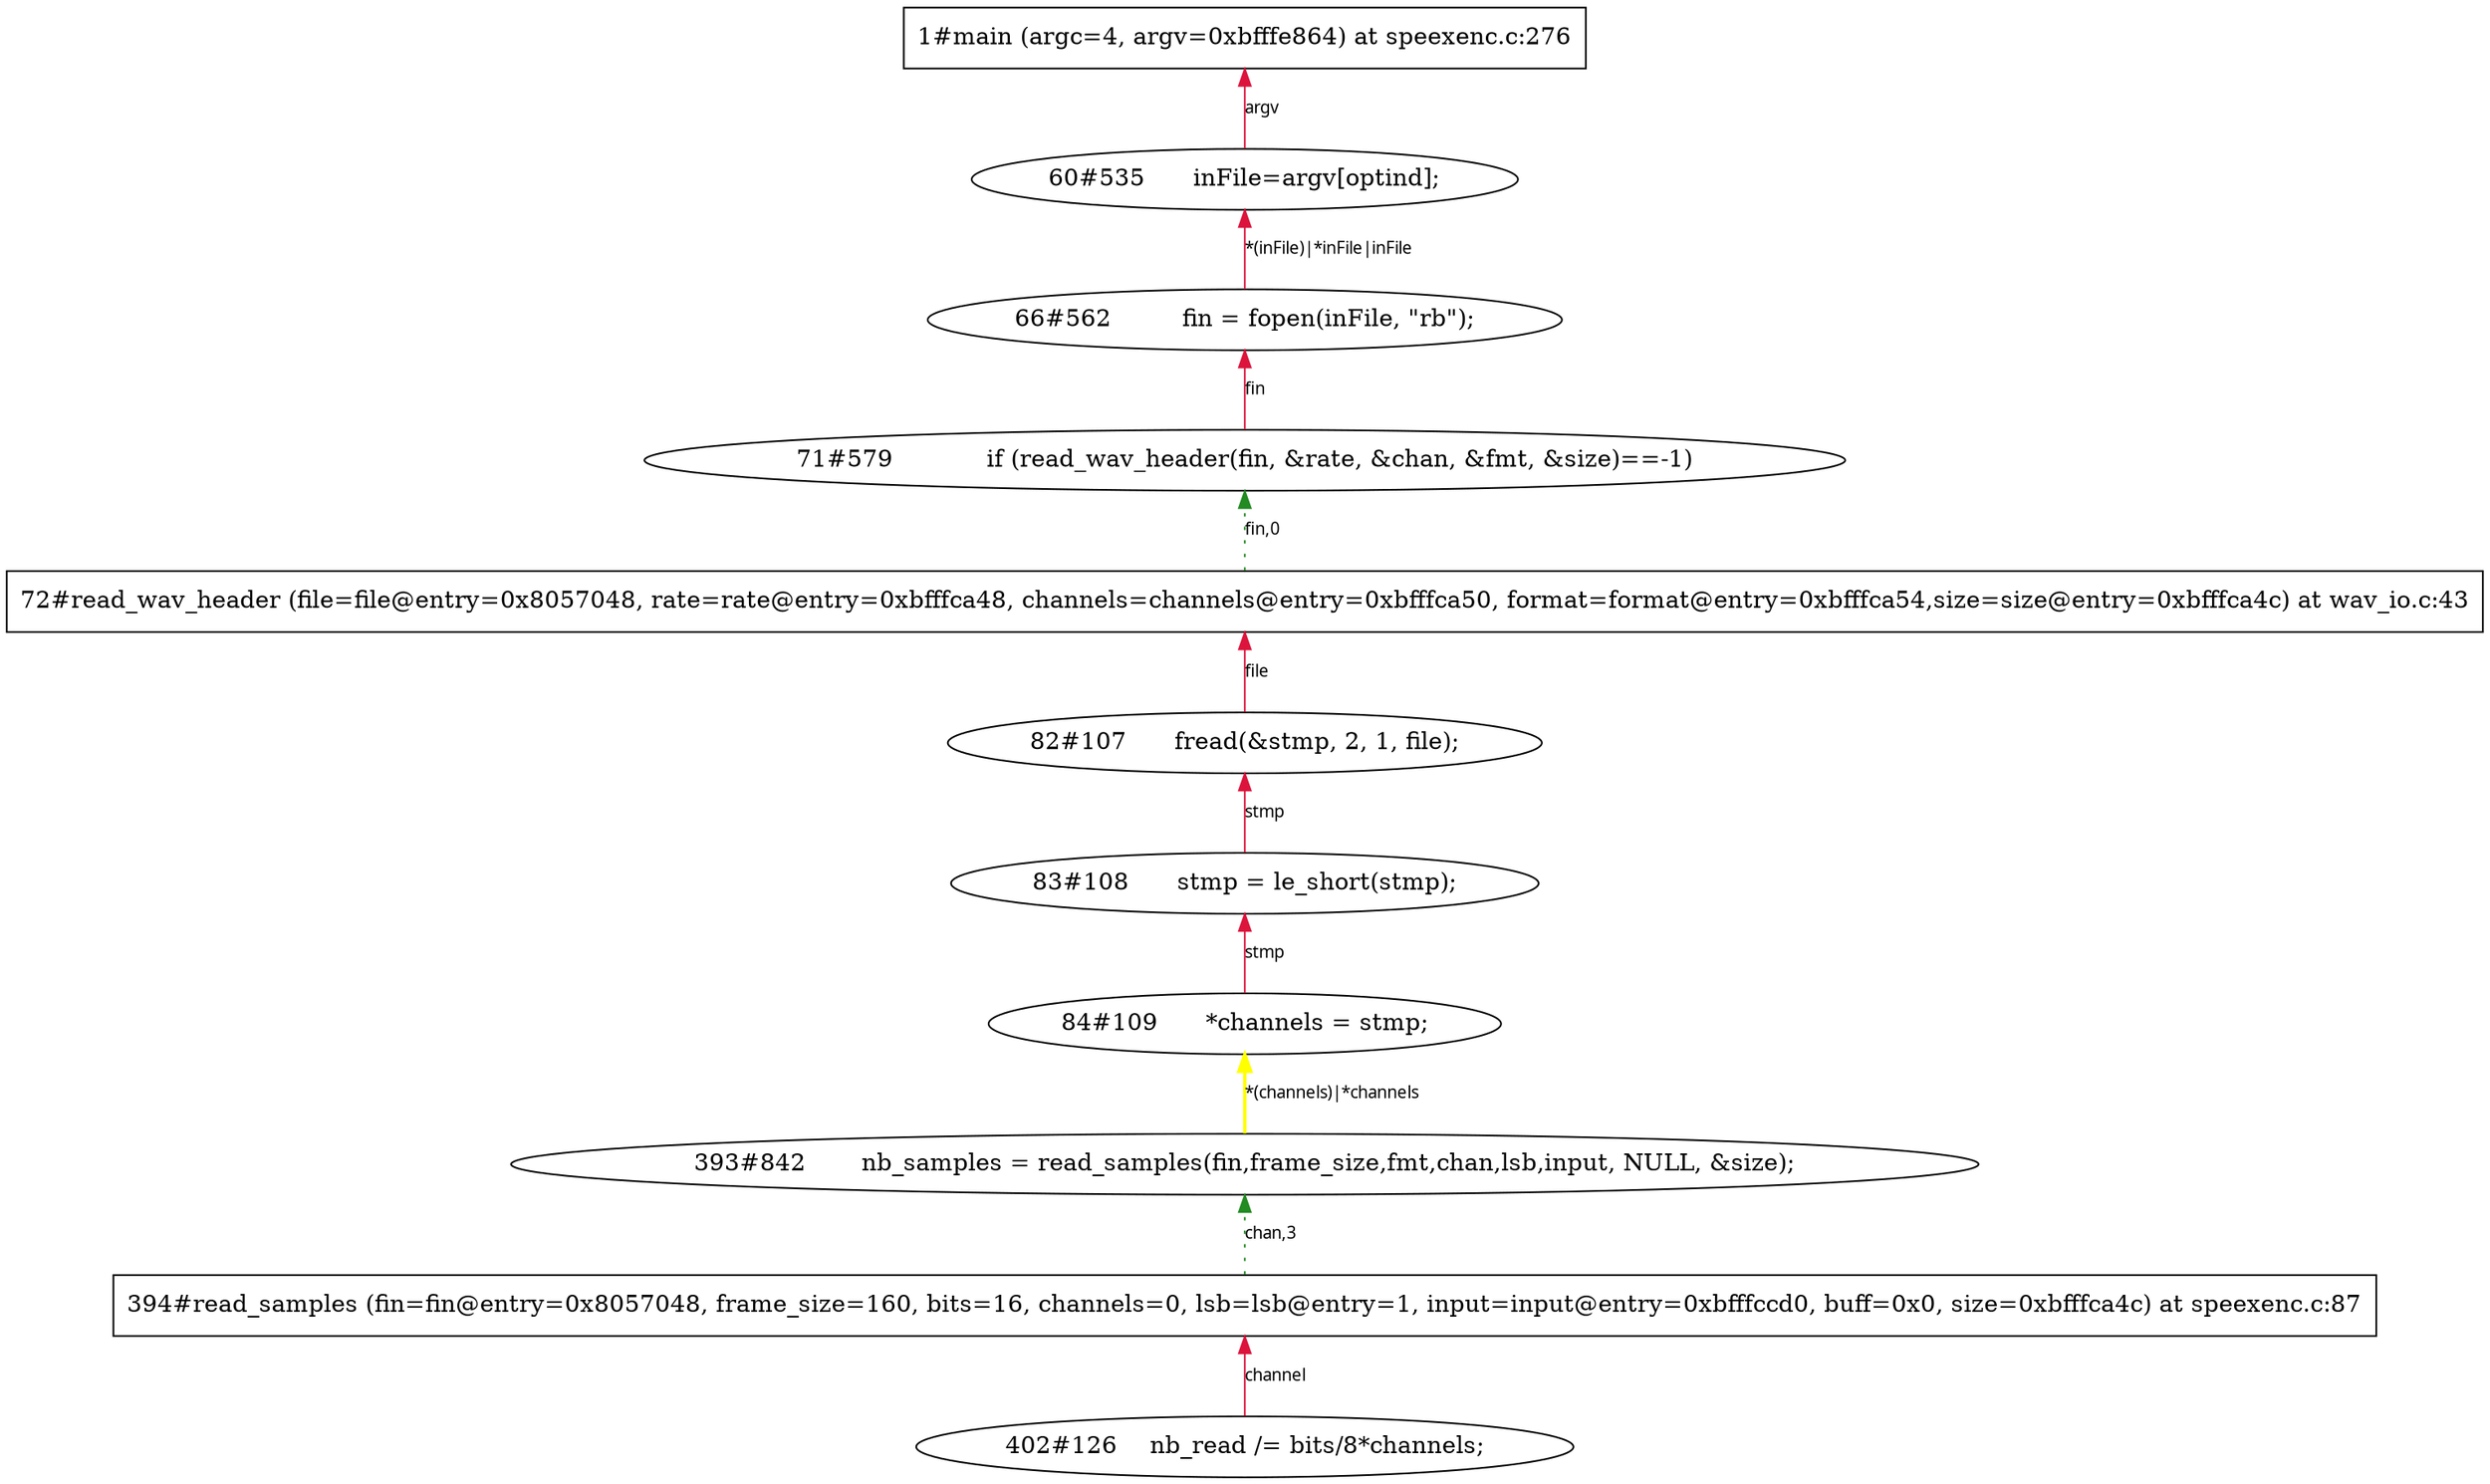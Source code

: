 digraph tiantgraph{
rankdir="BT";
"1#main (argc=4, argv=0xbfffe864) at speexenc.c:276"[shape="record"];
"66#562	      fin = fopen(inFile, \"rb\");";
"71#579	         if (read_wav_header(fin, &rate, &chan, &fmt, &size)==-1)";
"82#107	   fread(&stmp, 2, 1, file);";
"393#842	      nb_samples = read_samples(fin,frame_size,fmt,chan,lsb,input, NULL, &size);";
"394#read_samples (fin=fin@entry=0x8057048, frame_size=160, bits=16, channels=0, lsb=lsb@entry=1, input=input@entry=0xbfffccd0, buff=0x0, size=0xbfffca4c) at speexenc.c:87"[shape="record"];
"72#read_wav_header (file=file@entry=0x8057048, rate=rate@entry=0xbfffca48, channels=channels@entry=0xbfffca50, format=format@entry=0xbfffca54,size=size@entry=0xbfffca4c) at wav_io.c:43"[shape="record"];
"402#126	   nb_read /= bits/8*channels;";
"83#108	   stmp = le_short(stmp);";
"84#109	   *channels = stmp;";
"60#535	   inFile=argv[optind];";
edge [fontname = "Verdana", fontsize = 10, color="crimson", style="solid"];
"66#562	      fin = fopen(inFile, \"rb\");"->"60#535	   inFile=argv[optind];"[label="*(inFile)|*inFile|inFile"];
"71#579	         if (read_wav_header(fin, &rate, &chan, &fmt, &size)==-1)"->"66#562	      fin = fopen(inFile, \"rb\");"[label="fin"];
"82#107	   fread(&stmp, 2, 1, file);"->"72#read_wav_header (file=file@entry=0x8057048, rate=rate@entry=0xbfffca48, channels=channels@entry=0xbfffca50, format=format@entry=0xbfffca54,size=size@entry=0xbfffca4c) at wav_io.c:43"[label="file"];
"402#126	   nb_read /= bits/8*channels;"->"394#read_samples (fin=fin@entry=0x8057048, frame_size=160, bits=16, channels=0, lsb=lsb@entry=1, input=input@entry=0xbfffccd0, buff=0x0, size=0xbfffca4c) at speexenc.c:87"[label="channel"];
"83#108	   stmp = le_short(stmp);"->"82#107	   fread(&stmp, 2, 1, file);"[label="stmp"];
"84#109	   *channels = stmp;"->"83#108	   stmp = le_short(stmp);"[label="stmp"];
"60#535	   inFile=argv[optind];"->"1#main (argc=4, argv=0xbfffe864) at speexenc.c:276"[label="argv"];
"393#842	      nb_samples = read_samples(fin,frame_size,fmt,chan,lsb,input, NULL, &size);"->"84#109	   *channels = stmp;"[label="*(channels)|*channels",style="bold", color="yellow"];
"394#read_samples (fin=fin@entry=0x8057048, frame_size=160, bits=16, channels=0, lsb=lsb@entry=1, input=input@entry=0xbfffccd0, buff=0x0, size=0xbfffca4c) at speexenc.c:87"->"393#842	      nb_samples = read_samples(fin,frame_size,fmt,chan,lsb,input, NULL, &size);"[label="chan,3",style="dotted", color="forestgreen"];
"72#read_wav_header (file=file@entry=0x8057048, rate=rate@entry=0xbfffca48, channels=channels@entry=0xbfffca50, format=format@entry=0xbfffca54,size=size@entry=0xbfffca4c) at wav_io.c:43"->"71#579	         if (read_wav_header(fin, &rate, &chan, &fmt, &size)==-1)"[label="fin,0",style="dotted", color="forestgreen"];
}